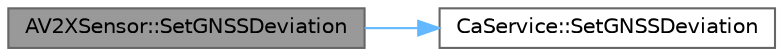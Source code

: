digraph "AV2XSensor::SetGNSSDeviation"
{
 // INTERACTIVE_SVG=YES
 // LATEX_PDF_SIZE
  bgcolor="transparent";
  edge [fontname=Helvetica,fontsize=10,labelfontname=Helvetica,labelfontsize=10];
  node [fontname=Helvetica,fontsize=10,shape=box,height=0.2,width=0.4];
  rankdir="LR";
  Node1 [id="Node000001",label="AV2XSensor::SetGNSSDeviation",height=0.2,width=0.4,color="gray40", fillcolor="grey60", style="filled", fontcolor="black",tooltip=" "];
  Node1 -> Node2 [id="edge1_Node000001_Node000002",color="steelblue1",style="solid",tooltip=" "];
  Node2 [id="Node000002",label="CaService::SetGNSSDeviation",height=0.2,width=0.4,color="grey40", fillcolor="white", style="filled",URL="$dc/d72/classCaService.html#a1ee99ed9ed0f1cfe3951c59e75e1e43e",tooltip=" "];
}
